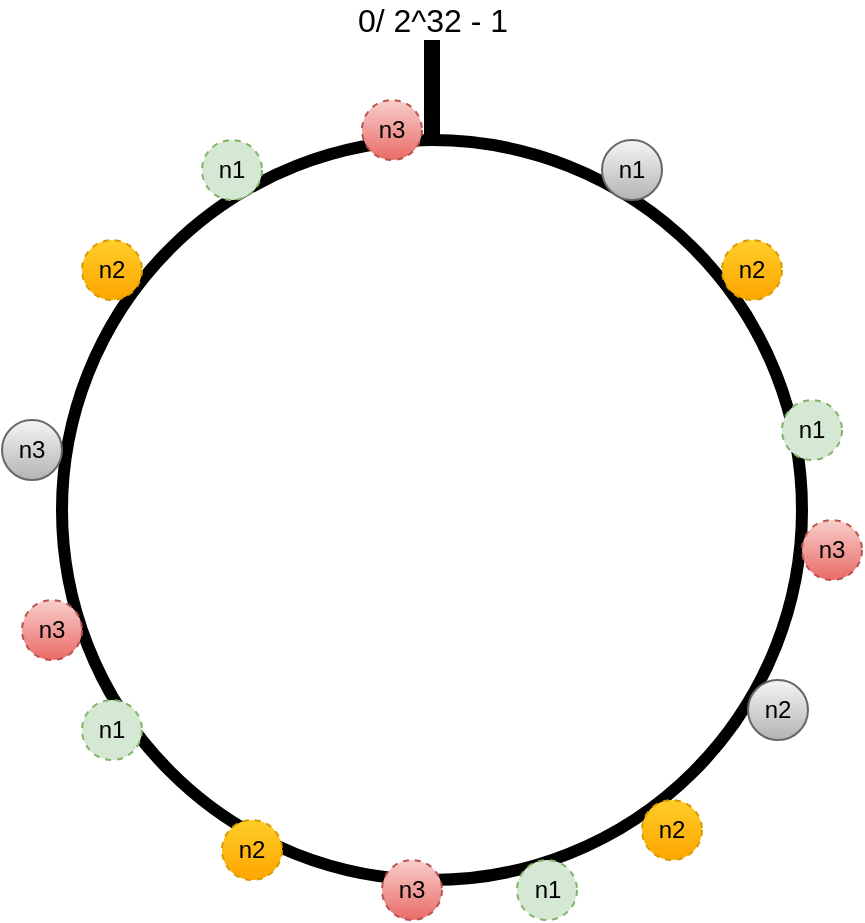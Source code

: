 <mxfile version="13.0.7" type="github">
  <diagram id="64nNctItM0ln6YRnZ9_F" name="Page-1">
    <mxGraphModel dx="946" dy="541" grid="1" gridSize="10" guides="1" tooltips="1" connect="1" arrows="1" fold="1" page="1" pageScale="1" pageWidth="827" pageHeight="1169" math="0" shadow="0">
      <root>
        <mxCell id="0" />
        <mxCell id="1" parent="0" />
        <mxCell id="XUKlRepwEZ2EofCOlBNH-1" value="" style="ellipse;whiteSpace=wrap;html=1;aspect=fixed;strokeWidth=6;" parent="1" vertex="1">
          <mxGeometry x="200" y="100" width="370" height="370" as="geometry" />
        </mxCell>
        <mxCell id="bX7MsVRuQMjISr-9wdBp-1" value="0/ 2^32 - 1" style="text;html=1;strokeColor=none;fillColor=none;align=center;verticalAlign=middle;whiteSpace=wrap;rounded=0;strokeWidth=6;fontSize=16;" vertex="1" parent="1">
          <mxGeometry x="342.5" y="30" width="85" height="20" as="geometry" />
        </mxCell>
        <mxCell id="bX7MsVRuQMjISr-9wdBp-2" value="" style="endArrow=none;html=1;exitX=0.5;exitY=0;exitDx=0;exitDy=0;entryX=0.5;entryY=1;entryDx=0;entryDy=0;strokeWidth=8;" edge="1" parent="1" source="XUKlRepwEZ2EofCOlBNH-1" target="bX7MsVRuQMjISr-9wdBp-1">
          <mxGeometry width="50" height="50" relative="1" as="geometry">
            <mxPoint x="270" y="100" as="sourcePoint" />
            <mxPoint x="320" y="50" as="targetPoint" />
          </mxGeometry>
        </mxCell>
        <mxCell id="bX7MsVRuQMjISr-9wdBp-3" value="n1" style="ellipse;whiteSpace=wrap;html=1;aspect=fixed;strokeWidth=1;fontSize=12;fillColor=#d5e8d4;strokeColor=#82b366;dashed=1;" vertex="1" parent="1">
          <mxGeometry x="210" y="380" width="30" height="30" as="geometry" />
        </mxCell>
        <mxCell id="bX7MsVRuQMjISr-9wdBp-4" value="n3" style="ellipse;whiteSpace=wrap;html=1;aspect=fixed;strokeWidth=1;fontSize=12;gradientColor=#b3b3b3;fillColor=#f5f5f5;strokeColor=#666666;" vertex="1" parent="1">
          <mxGeometry x="170" y="240" width="30" height="30" as="geometry" />
        </mxCell>
        <mxCell id="bX7MsVRuQMjISr-9wdBp-5" value="n2" style="ellipse;whiteSpace=wrap;html=1;aspect=fixed;strokeWidth=1;fontSize=12;gradientColor=#b3b3b3;fillColor=#f5f5f5;strokeColor=#666666;" vertex="1" parent="1">
          <mxGeometry x="543" y="370" width="30" height="30" as="geometry" />
        </mxCell>
        <mxCell id="bX7MsVRuQMjISr-9wdBp-6" value="n1" style="ellipse;whiteSpace=wrap;html=1;aspect=fixed;strokeWidth=1;fontSize=12;fillColor=#d5e8d4;strokeColor=#82b366;dashed=1;" vertex="1" parent="1">
          <mxGeometry x="270" y="100" width="30" height="30" as="geometry" />
        </mxCell>
        <mxCell id="bX7MsVRuQMjISr-9wdBp-7" value="n1" style="ellipse;whiteSpace=wrap;html=1;aspect=fixed;strokeWidth=1;fontSize=12;fillColor=#d5e8d4;strokeColor=#82b366;dashed=1;" vertex="1" parent="1">
          <mxGeometry x="427.5" y="460" width="30" height="30" as="geometry" />
        </mxCell>
        <mxCell id="bX7MsVRuQMjISr-9wdBp-8" value="n1" style="ellipse;whiteSpace=wrap;html=1;aspect=fixed;strokeWidth=1;fontSize=12;fillColor=#d5e8d4;strokeColor=#82b366;dashed=1;" vertex="1" parent="1">
          <mxGeometry x="560" y="230" width="30" height="30" as="geometry" />
        </mxCell>
        <mxCell id="bX7MsVRuQMjISr-9wdBp-9" value="n1" style="ellipse;whiteSpace=wrap;html=1;aspect=fixed;strokeWidth=1;fontSize=12;strokeColor=#666666;gradientColor=#b3b3b3;fillColor=#f5f5f5;" vertex="1" parent="1">
          <mxGeometry x="470" y="100" width="30" height="30" as="geometry" />
        </mxCell>
        <mxCell id="bX7MsVRuQMjISr-9wdBp-13" value="n2" style="ellipse;whiteSpace=wrap;html=1;aspect=fixed;strokeWidth=1;fontSize=12;fillColor=#ffcd28;strokeColor=#d79b00;dashed=1;gradientColor=#ffa500;" vertex="1" parent="1">
          <mxGeometry x="530" y="150" width="30" height="30" as="geometry" />
        </mxCell>
        <mxCell id="bX7MsVRuQMjISr-9wdBp-14" value="n2" style="ellipse;whiteSpace=wrap;html=1;aspect=fixed;strokeWidth=1;fontSize=12;fillColor=#ffcd28;strokeColor=#d79b00;dashed=1;gradientColor=#ffa500;" vertex="1" parent="1">
          <mxGeometry x="210" y="150" width="30" height="30" as="geometry" />
        </mxCell>
        <mxCell id="bX7MsVRuQMjISr-9wdBp-15" value="n2" style="ellipse;whiteSpace=wrap;html=1;aspect=fixed;strokeWidth=1;fontSize=12;fillColor=#ffcd28;strokeColor=#d79b00;dashed=1;gradientColor=#ffa500;" vertex="1" parent="1">
          <mxGeometry x="280" y="440" width="30" height="30" as="geometry" />
        </mxCell>
        <mxCell id="bX7MsVRuQMjISr-9wdBp-16" value="n2" style="ellipse;whiteSpace=wrap;html=1;aspect=fixed;strokeWidth=1;fontSize=12;fillColor=#ffcd28;strokeColor=#d79b00;dashed=1;gradientColor=#ffa500;" vertex="1" parent="1">
          <mxGeometry x="490" y="430" width="30" height="30" as="geometry" />
        </mxCell>
        <mxCell id="bX7MsVRuQMjISr-9wdBp-18" value="n3" style="ellipse;whiteSpace=wrap;html=1;aspect=fixed;strokeWidth=1;fontSize=12;gradientColor=#ea6b66;fillColor=#f8cecc;strokeColor=#b85450;dashed=1;" vertex="1" parent="1">
          <mxGeometry x="570" y="290" width="30" height="30" as="geometry" />
        </mxCell>
        <mxCell id="bX7MsVRuQMjISr-9wdBp-19" value="n3" style="ellipse;whiteSpace=wrap;html=1;aspect=fixed;strokeWidth=1;fontSize=12;gradientColor=#ea6b66;fillColor=#f8cecc;strokeColor=#b85450;dashed=1;" vertex="1" parent="1">
          <mxGeometry x="360" y="460" width="30" height="30" as="geometry" />
        </mxCell>
        <mxCell id="bX7MsVRuQMjISr-9wdBp-20" value="n3" style="ellipse;whiteSpace=wrap;html=1;aspect=fixed;strokeWidth=1;fontSize=12;gradientColor=#ea6b66;fillColor=#f8cecc;strokeColor=#b85450;dashed=1;" vertex="1" parent="1">
          <mxGeometry x="180" y="330" width="30" height="30" as="geometry" />
        </mxCell>
        <mxCell id="bX7MsVRuQMjISr-9wdBp-21" value="n3" style="ellipse;whiteSpace=wrap;html=1;aspect=fixed;strokeWidth=1;fontSize=12;gradientColor=#ea6b66;fillColor=#f8cecc;strokeColor=#b85450;dashed=1;" vertex="1" parent="1">
          <mxGeometry x="350" y="80" width="30" height="30" as="geometry" />
        </mxCell>
      </root>
    </mxGraphModel>
  </diagram>
</mxfile>
